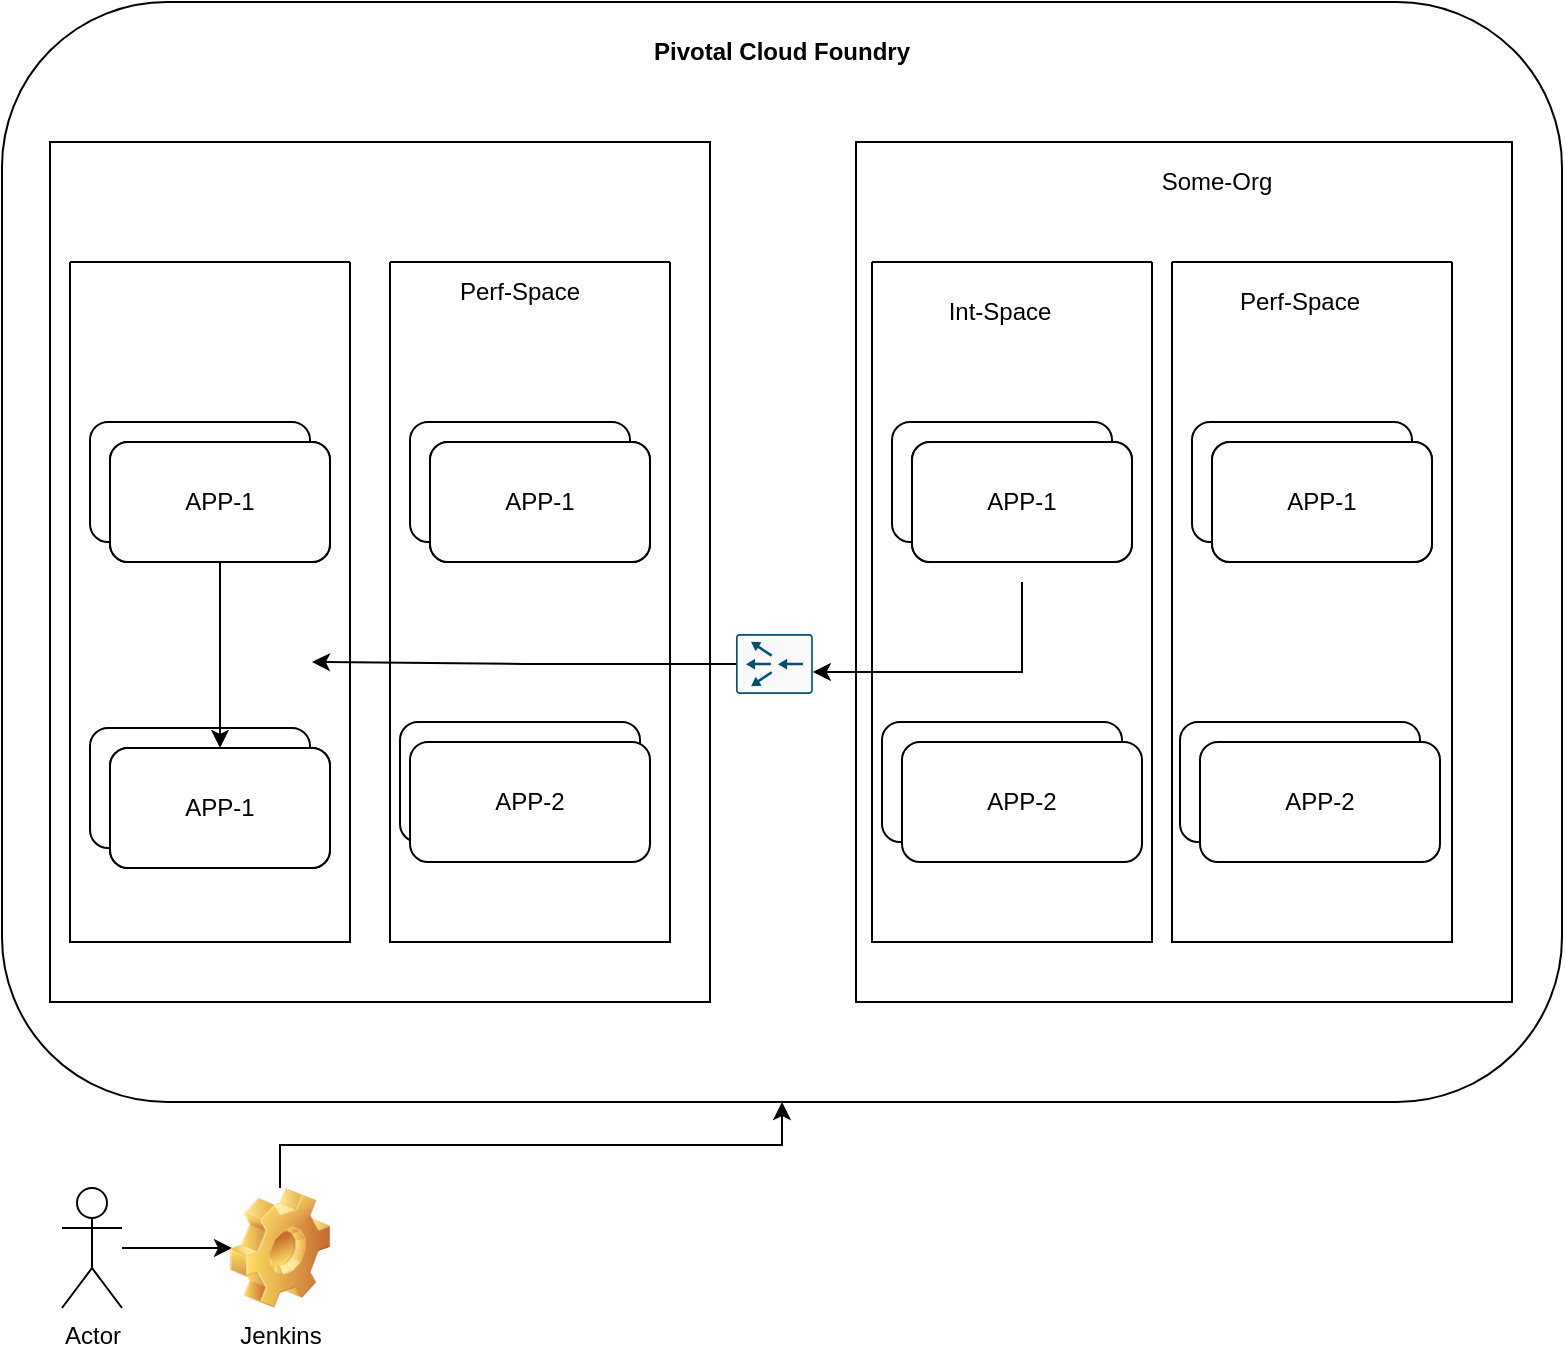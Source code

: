 <mxfile version="22.0.8" type="github">
  <diagram name="Page-1" id="c7558073-3199-34d8-9f00-42111426c3f3">
    <mxGraphModel dx="1508" dy="831" grid="1" gridSize="10" guides="1" tooltips="1" connect="1" arrows="1" fold="1" page="1" pageScale="1" pageWidth="826" pageHeight="1169" background="none" math="0" shadow="0">
      <root>
        <mxCell id="0" />
        <mxCell id="1" parent="0" />
        <mxCell id="iwQB78kQ03cVQPnhjvxc-98" value="" style="group" vertex="1" connectable="0" parent="1">
          <mxGeometry x="20" y="77" width="780" height="550" as="geometry" />
        </mxCell>
        <mxCell id="iwQB78kQ03cVQPnhjvxc-96" value="" style="rounded=1;whiteSpace=wrap;html=1;align=center;" vertex="1" parent="iwQB78kQ03cVQPnhjvxc-98">
          <mxGeometry width="780.0" height="550" as="geometry" />
        </mxCell>
        <mxCell id="iwQB78kQ03cVQPnhjvxc-97" value="&lt;b style=&quot;border-color: var(--border-color); background-color: initial;&quot;&gt;Pivotal Cloud Foundry&lt;/b&gt;" style="text;html=1;strokeColor=none;fillColor=none;align=center;verticalAlign=middle;whiteSpace=wrap;rounded=0;" vertex="1" parent="iwQB78kQ03cVQPnhjvxc-98">
          <mxGeometry x="303.971" y="10" width="172.059" height="30" as="geometry" />
        </mxCell>
        <mxCell id="iwQB78kQ03cVQPnhjvxc-107" value="" style="group" vertex="1" connectable="0" parent="iwQB78kQ03cVQPnhjvxc-98">
          <mxGeometry x="40" y="70" width="330" height="430" as="geometry" />
        </mxCell>
        <mxCell id="iwQB78kQ03cVQPnhjvxc-105" value="CAS-Org" style="text;html=1;strokeColor=none;fillColor=none;align=center;verticalAlign=middle;whiteSpace=wrap;rounded=0;" vertex="1" parent="iwQB78kQ03cVQPnhjvxc-107">
          <mxGeometry x="135" y="10" width="60" height="30" as="geometry" />
        </mxCell>
        <mxCell id="iwQB78kQ03cVQPnhjvxc-129" value="" style="group;movable=0;resizable=0;rotatable=0;deletable=0;editable=0;locked=1;connectable=0;" vertex="1" connectable="0" parent="iwQB78kQ03cVQPnhjvxc-107">
          <mxGeometry x="20" y="290" width="120" height="70" as="geometry" />
        </mxCell>
        <mxCell id="iwQB78kQ03cVQPnhjvxc-127" value="APP-1" style="rounded=1;whiteSpace=wrap;html=1;" vertex="1" parent="iwQB78kQ03cVQPnhjvxc-129">
          <mxGeometry width="110" height="60" as="geometry" />
        </mxCell>
        <mxCell id="iwQB78kQ03cVQPnhjvxc-128" value="APP-2" style="rounded=1;whiteSpace=wrap;html=1;" vertex="1" parent="iwQB78kQ03cVQPnhjvxc-129">
          <mxGeometry x="10" y="10" width="110" height="60" as="geometry" />
        </mxCell>
        <mxCell id="iwQB78kQ03cVQPnhjvxc-170" value="APP-1" style="rounded=1;whiteSpace=wrap;html=1;" vertex="1" parent="iwQB78kQ03cVQPnhjvxc-129">
          <mxGeometry x="10" y="10" width="110" height="60" as="geometry" />
        </mxCell>
        <mxCell id="iwQB78kQ03cVQPnhjvxc-113" value="Int-Space" style="text;html=1;strokeColor=none;fillColor=none;align=center;verticalAlign=middle;whiteSpace=wrap;rounded=0;" vertex="1" parent="iwQB78kQ03cVQPnhjvxc-107">
          <mxGeometry x="40" y="60" width="80" height="40" as="geometry" />
        </mxCell>
        <mxCell id="iwQB78kQ03cVQPnhjvxc-276" value="" style="group" vertex="1" connectable="0" parent="iwQB78kQ03cVQPnhjvxc-107">
          <mxGeometry x="-16" width="330" height="430" as="geometry" />
        </mxCell>
        <mxCell id="iwQB78kQ03cVQPnhjvxc-99" value="" style="rounded=0;whiteSpace=wrap;html=1;" vertex="1" parent="iwQB78kQ03cVQPnhjvxc-276">
          <mxGeometry width="330" height="430" as="geometry" />
        </mxCell>
        <mxCell id="iwQB78kQ03cVQPnhjvxc-131" value="" style="group;movable=1;resizable=1;rotatable=1;deletable=1;editable=1;locked=0;connectable=1;" vertex="1" connectable="0" parent="iwQB78kQ03cVQPnhjvxc-276">
          <mxGeometry x="10" y="60" width="140" height="340" as="geometry" />
        </mxCell>
        <mxCell id="iwQB78kQ03cVQPnhjvxc-112" value="" style="swimlane;startSize=0;container=0;" vertex="1" parent="iwQB78kQ03cVQPnhjvxc-131">
          <mxGeometry width="140" height="340" as="geometry">
            <mxRectangle x="10" y="60" width="50" height="40" as="alternateBounds" />
          </mxGeometry>
        </mxCell>
        <mxCell id="iwQB78kQ03cVQPnhjvxc-130" value="" style="group;movable=1;resizable=1;rotatable=1;deletable=1;editable=1;locked=0;connectable=1;" vertex="1" connectable="0" parent="iwQB78kQ03cVQPnhjvxc-131">
          <mxGeometry x="10" y="80" width="130" height="80" as="geometry" />
        </mxCell>
        <mxCell id="iwQB78kQ03cVQPnhjvxc-124" value="" style="group;movable=1;resizable=1;rotatable=1;deletable=1;editable=1;locked=0;connectable=1;" vertex="1" connectable="0" parent="iwQB78kQ03cVQPnhjvxc-130">
          <mxGeometry width="120" height="70" as="geometry" />
        </mxCell>
        <mxCell id="iwQB78kQ03cVQPnhjvxc-114" value="APP-1" style="rounded=1;whiteSpace=wrap;html=1;" vertex="1" parent="iwQB78kQ03cVQPnhjvxc-124">
          <mxGeometry width="110" height="60" as="geometry" />
        </mxCell>
        <mxCell id="iwQB78kQ03cVQPnhjvxc-122" value="APP-1" style="rounded=1;whiteSpace=wrap;html=1;" vertex="1" parent="iwQB78kQ03cVQPnhjvxc-124">
          <mxGeometry x="10" y="10" width="110" height="60" as="geometry" />
        </mxCell>
        <mxCell id="iwQB78kQ03cVQPnhjvxc-125" value="" style="group;movable=1;resizable=1;rotatable=1;deletable=1;editable=1;locked=0;connectable=1;" vertex="1" connectable="0" parent="iwQB78kQ03cVQPnhjvxc-130">
          <mxGeometry x="10" y="10" width="120" height="70" as="geometry" />
        </mxCell>
        <mxCell id="iwQB78kQ03cVQPnhjvxc-126" value="APP-1" style="rounded=1;whiteSpace=wrap;html=1;" vertex="1" parent="iwQB78kQ03cVQPnhjvxc-125">
          <mxGeometry width="110" height="60" as="geometry" />
        </mxCell>
        <mxCell id="iwQB78kQ03cVQPnhjvxc-132" value="" style="group;movable=1;resizable=1;rotatable=1;deletable=1;editable=1;locked=0;connectable=1;" vertex="1" connectable="0" parent="iwQB78kQ03cVQPnhjvxc-276">
          <mxGeometry x="170" y="60" width="140" height="340" as="geometry" />
        </mxCell>
        <mxCell id="iwQB78kQ03cVQPnhjvxc-133" value="" style="swimlane;startSize=0;container=0;" vertex="1" parent="iwQB78kQ03cVQPnhjvxc-132">
          <mxGeometry width="140" height="340" as="geometry">
            <mxRectangle x="10" y="60" width="50" height="40" as="alternateBounds" />
          </mxGeometry>
        </mxCell>
        <mxCell id="iwQB78kQ03cVQPnhjvxc-182" value="" style="rounded=1;whiteSpace=wrap;html=1;movable=1;resizable=1;rotatable=1;deletable=1;editable=1;locked=0;connectable=1;" vertex="1" parent="iwQB78kQ03cVQPnhjvxc-133">
          <mxGeometry x="5" y="230" width="120" height="60" as="geometry" />
        </mxCell>
        <mxCell id="iwQB78kQ03cVQPnhjvxc-134" value="" style="group;movable=0;resizable=0;rotatable=0;deletable=0;editable=0;locked=1;connectable=0;" vertex="1" connectable="0" parent="iwQB78kQ03cVQPnhjvxc-132">
          <mxGeometry x="10" y="80" width="130" height="80" as="geometry" />
        </mxCell>
        <mxCell id="iwQB78kQ03cVQPnhjvxc-135" value="" style="group;movable=1;resizable=1;rotatable=1;deletable=1;editable=1;locked=0;connectable=1;" vertex="1" connectable="0" parent="iwQB78kQ03cVQPnhjvxc-134">
          <mxGeometry width="120" height="70" as="geometry" />
        </mxCell>
        <mxCell id="iwQB78kQ03cVQPnhjvxc-136" value="APP-1" style="rounded=1;whiteSpace=wrap;html=1;" vertex="1" parent="iwQB78kQ03cVQPnhjvxc-135">
          <mxGeometry width="110" height="60" as="geometry" />
        </mxCell>
        <mxCell id="iwQB78kQ03cVQPnhjvxc-137" value="APP-1" style="rounded=1;whiteSpace=wrap;html=1;" vertex="1" parent="iwQB78kQ03cVQPnhjvxc-135">
          <mxGeometry x="10" y="10" width="110" height="60" as="geometry" />
        </mxCell>
        <mxCell id="iwQB78kQ03cVQPnhjvxc-138" value="" style="group;movable=1;resizable=1;rotatable=1;deletable=1;editable=1;locked=0;connectable=1;" vertex="1" connectable="0" parent="iwQB78kQ03cVQPnhjvxc-134">
          <mxGeometry x="10" y="10" width="120" height="70" as="geometry" />
        </mxCell>
        <mxCell id="iwQB78kQ03cVQPnhjvxc-139" value="APP-1" style="rounded=1;whiteSpace=wrap;html=1;" vertex="1" parent="iwQB78kQ03cVQPnhjvxc-138">
          <mxGeometry width="110" height="60" as="geometry" />
        </mxCell>
        <mxCell id="iwQB78kQ03cVQPnhjvxc-173" value="Perf-Space" style="text;html=1;strokeColor=none;fillColor=none;align=center;verticalAlign=middle;whiteSpace=wrap;rounded=0;" vertex="1" parent="iwQB78kQ03cVQPnhjvxc-276">
          <mxGeometry x="195" y="60" width="80" height="30" as="geometry" />
        </mxCell>
        <mxCell id="iwQB78kQ03cVQPnhjvxc-181" value="APP-2" style="rounded=1;whiteSpace=wrap;html=1;movable=1;resizable=1;rotatable=1;deletable=1;editable=1;locked=0;connectable=1;" vertex="1" parent="iwQB78kQ03cVQPnhjvxc-276">
          <mxGeometry x="180" y="300" width="120" height="60" as="geometry" />
        </mxCell>
        <mxCell id="iwQB78kQ03cVQPnhjvxc-108" value="" style="group" vertex="1" connectable="0" parent="iwQB78kQ03cVQPnhjvxc-98">
          <mxGeometry x="425" y="70" width="330" height="430" as="geometry" />
        </mxCell>
        <mxCell id="iwQB78kQ03cVQPnhjvxc-104" value="" style="rounded=0;whiteSpace=wrap;html=1;" vertex="1" parent="iwQB78kQ03cVQPnhjvxc-108">
          <mxGeometry x="2" width="328" height="430" as="geometry" />
        </mxCell>
        <mxCell id="iwQB78kQ03cVQPnhjvxc-106" value="Some-Org" style="text;html=1;strokeColor=none;fillColor=none;align=center;verticalAlign=middle;whiteSpace=wrap;rounded=0;" vertex="1" parent="iwQB78kQ03cVQPnhjvxc-108">
          <mxGeometry x="135" y="10" width="95" height="20" as="geometry" />
        </mxCell>
        <mxCell id="iwQB78kQ03cVQPnhjvxc-184" value="" style="swimlane;startSize=0;container=0;" vertex="1" parent="iwQB78kQ03cVQPnhjvxc-108">
          <mxGeometry x="10" y="60" width="140" height="340" as="geometry">
            <mxRectangle x="10" y="60" width="50" height="40" as="alternateBounds" />
          </mxGeometry>
        </mxCell>
        <mxCell id="iwQB78kQ03cVQPnhjvxc-266" value="Int-Space" style="text;html=1;strokeColor=none;fillColor=none;align=center;verticalAlign=middle;whiteSpace=wrap;rounded=0;" vertex="1" parent="iwQB78kQ03cVQPnhjvxc-184">
          <mxGeometry x="24" y="5" width="80" height="40" as="geometry" />
        </mxCell>
        <mxCell id="iwQB78kQ03cVQPnhjvxc-271" value="" style="edgeStyle=orthogonalEdgeStyle;rounded=0;orthogonalLoop=1;jettySize=auto;html=1;" edge="1" parent="iwQB78kQ03cVQPnhjvxc-108" source="iwQB78kQ03cVQPnhjvxc-274">
          <mxGeometry relative="1" as="geometry">
            <mxPoint x="-270" y="260" as="targetPoint" />
            <Array as="points" />
          </mxGeometry>
        </mxCell>
        <mxCell id="iwQB78kQ03cVQPnhjvxc-185" value="" style="group;movable=1;resizable=1;rotatable=1;deletable=1;editable=1;locked=0;connectable=1;" vertex="1" connectable="0" parent="iwQB78kQ03cVQPnhjvxc-108">
          <mxGeometry x="20" y="140" width="130" height="80" as="geometry" />
        </mxCell>
        <mxCell id="iwQB78kQ03cVQPnhjvxc-186" value="" style="group;movable=0;resizable=0;rotatable=0;deletable=0;editable=0;locked=1;connectable=0;" vertex="1" connectable="0" parent="iwQB78kQ03cVQPnhjvxc-185">
          <mxGeometry width="120" height="70" as="geometry" />
        </mxCell>
        <mxCell id="iwQB78kQ03cVQPnhjvxc-187" value="APP-1" style="rounded=1;whiteSpace=wrap;html=1;movable=0;resizable=0;rotatable=0;deletable=0;editable=0;locked=1;connectable=0;" vertex="1" parent="iwQB78kQ03cVQPnhjvxc-186">
          <mxGeometry width="110" height="60" as="geometry" />
        </mxCell>
        <mxCell id="iwQB78kQ03cVQPnhjvxc-188" value="APP-1" style="rounded=1;whiteSpace=wrap;html=1;" vertex="1" parent="iwQB78kQ03cVQPnhjvxc-186">
          <mxGeometry x="10" y="10" width="110" height="60" as="geometry" />
        </mxCell>
        <mxCell id="iwQB78kQ03cVQPnhjvxc-189" value="" style="group;movable=0;resizable=0;rotatable=0;deletable=0;editable=0;locked=1;connectable=0;" vertex="1" connectable="0" parent="iwQB78kQ03cVQPnhjvxc-185">
          <mxGeometry x="10" y="10" width="120" height="70" as="geometry" />
        </mxCell>
        <mxCell id="iwQB78kQ03cVQPnhjvxc-190" value="APP-1" style="rounded=1;whiteSpace=wrap;html=1;" vertex="1" parent="iwQB78kQ03cVQPnhjvxc-189">
          <mxGeometry width="110" height="60" as="geometry" />
        </mxCell>
        <mxCell id="iwQB78kQ03cVQPnhjvxc-196" value="" style="group;movable=1;resizable=1;rotatable=1;deletable=1;editable=1;locked=0;connectable=1;" vertex="1" connectable="0" parent="iwQB78kQ03cVQPnhjvxc-108">
          <mxGeometry x="160" y="60" width="140" height="340" as="geometry" />
        </mxCell>
        <mxCell id="iwQB78kQ03cVQPnhjvxc-197" value="" style="swimlane;startSize=0;container=0;" vertex="1" parent="iwQB78kQ03cVQPnhjvxc-196">
          <mxGeometry width="140" height="340" as="geometry">
            <mxRectangle x="10" y="60" width="50" height="40" as="alternateBounds" />
          </mxGeometry>
        </mxCell>
        <mxCell id="iwQB78kQ03cVQPnhjvxc-255" value="" style="group" vertex="1" connectable="0" parent="iwQB78kQ03cVQPnhjvxc-197">
          <mxGeometry x="4" y="230" width="130" height="70" as="geometry" />
        </mxCell>
        <mxCell id="iwQB78kQ03cVQPnhjvxc-259" value="" style="group;movable=1;resizable=1;rotatable=1;deletable=1;editable=1;locked=0;connectable=1;" vertex="1" connectable="0" parent="iwQB78kQ03cVQPnhjvxc-255">
          <mxGeometry width="130" height="70" as="geometry" />
        </mxCell>
        <mxCell id="iwQB78kQ03cVQPnhjvxc-198" value="" style="rounded=1;whiteSpace=wrap;html=1;movable=1;resizable=1;rotatable=1;deletable=1;editable=1;locked=0;connectable=1;" vertex="1" parent="iwQB78kQ03cVQPnhjvxc-259">
          <mxGeometry width="120" height="60" as="geometry" />
        </mxCell>
        <mxCell id="iwQB78kQ03cVQPnhjvxc-254" value="APP-2" style="rounded=1;whiteSpace=wrap;html=1;movable=1;resizable=1;rotatable=1;deletable=1;editable=1;locked=0;connectable=1;" vertex="1" parent="iwQB78kQ03cVQPnhjvxc-259">
          <mxGeometry x="10" y="10" width="120" height="60" as="geometry" />
        </mxCell>
        <mxCell id="iwQB78kQ03cVQPnhjvxc-265" value="Perf-Space" style="text;html=1;strokeColor=none;fillColor=none;align=center;verticalAlign=middle;whiteSpace=wrap;rounded=0;" vertex="1" parent="iwQB78kQ03cVQPnhjvxc-197">
          <mxGeometry x="24" y="5" width="80" height="30" as="geometry" />
        </mxCell>
        <mxCell id="iwQB78kQ03cVQPnhjvxc-199" value="" style="group;movable=0;resizable=0;rotatable=0;deletable=0;editable=0;locked=1;connectable=0;" vertex="1" connectable="0" parent="iwQB78kQ03cVQPnhjvxc-196">
          <mxGeometry x="10" y="80" width="130" height="80" as="geometry" />
        </mxCell>
        <mxCell id="iwQB78kQ03cVQPnhjvxc-200" value="" style="group;movable=1;resizable=1;rotatable=1;deletable=1;editable=1;locked=0;connectable=1;" vertex="1" connectable="0" parent="iwQB78kQ03cVQPnhjvxc-199">
          <mxGeometry width="120" height="70" as="geometry" />
        </mxCell>
        <mxCell id="iwQB78kQ03cVQPnhjvxc-201" value="APP-1" style="rounded=1;whiteSpace=wrap;html=1;" vertex="1" parent="iwQB78kQ03cVQPnhjvxc-200">
          <mxGeometry width="110" height="60" as="geometry" />
        </mxCell>
        <mxCell id="iwQB78kQ03cVQPnhjvxc-202" value="APP-1" style="rounded=1;whiteSpace=wrap;html=1;" vertex="1" parent="iwQB78kQ03cVQPnhjvxc-200">
          <mxGeometry x="10" y="10" width="110" height="60" as="geometry" />
        </mxCell>
        <mxCell id="iwQB78kQ03cVQPnhjvxc-203" value="" style="group;movable=1;resizable=1;rotatable=1;deletable=1;editable=1;locked=0;connectable=1;" vertex="1" connectable="0" parent="iwQB78kQ03cVQPnhjvxc-199">
          <mxGeometry x="10" y="10" width="120" height="70" as="geometry" />
        </mxCell>
        <mxCell id="iwQB78kQ03cVQPnhjvxc-204" value="APP-1" style="rounded=1;whiteSpace=wrap;html=1;" vertex="1" parent="iwQB78kQ03cVQPnhjvxc-203">
          <mxGeometry width="110" height="60" as="geometry" />
        </mxCell>
        <mxCell id="iwQB78kQ03cVQPnhjvxc-263" value="" style="rounded=1;whiteSpace=wrap;html=1;movable=1;resizable=1;rotatable=1;deletable=1;editable=1;locked=0;connectable=1;" vertex="1" parent="iwQB78kQ03cVQPnhjvxc-108">
          <mxGeometry x="15" y="290" width="120" height="60" as="geometry" />
        </mxCell>
        <mxCell id="iwQB78kQ03cVQPnhjvxc-264" value="APP-2" style="rounded=1;whiteSpace=wrap;html=1;movable=1;resizable=1;rotatable=1;deletable=1;editable=1;locked=0;connectable=1;" vertex="1" parent="iwQB78kQ03cVQPnhjvxc-108">
          <mxGeometry x="25" y="300" width="120" height="60" as="geometry" />
        </mxCell>
        <mxCell id="iwQB78kQ03cVQPnhjvxc-274" value="" style="sketch=0;points=[[0.015,0.015,0],[0.985,0.015,0],[0.985,0.985,0],[0.015,0.985,0],[0.25,0,0],[0.5,0,0],[0.75,0,0],[1,0.25,0],[1,0.5,0],[1,0.75,0],[0.75,1,0],[0.5,1,0],[0.25,1,0],[0,0.75,0],[0,0.5,0],[0,0.25,0]];verticalLabelPosition=bottom;html=1;verticalAlign=top;aspect=fixed;align=center;pointerEvents=1;shape=mxgraph.cisco19.rect;prIcon=content_router;fillColor=#FAFAFA;strokeColor=#005073;direction=west;" vertex="1" parent="iwQB78kQ03cVQPnhjvxc-108">
          <mxGeometry x="-58" y="246" width="38.4" height="30" as="geometry" />
        </mxCell>
        <mxCell id="iwQB78kQ03cVQPnhjvxc-277" value="" style="edgeStyle=orthogonalEdgeStyle;rounded=0;orthogonalLoop=1;jettySize=auto;html=1;" edge="1" parent="iwQB78kQ03cVQPnhjvxc-108" source="iwQB78kQ03cVQPnhjvxc-185" target="iwQB78kQ03cVQPnhjvxc-274">
          <mxGeometry relative="1" as="geometry">
            <mxPoint x="530" y="370" as="sourcePoint" />
            <mxPoint x="175" y="410" as="targetPoint" />
            <Array as="points">
              <mxPoint x="85" y="265" />
            </Array>
          </mxGeometry>
        </mxCell>
        <mxCell id="iwQB78kQ03cVQPnhjvxc-177" value="" style="group;movable=1;resizable=1;rotatable=1;deletable=1;editable=1;locked=0;connectable=1;" vertex="1" connectable="0" parent="1">
          <mxGeometry x="64" y="440" width="120" height="70" as="geometry" />
        </mxCell>
        <mxCell id="iwQB78kQ03cVQPnhjvxc-178" value="APP-1" style="rounded=1;whiteSpace=wrap;html=1;" vertex="1" parent="iwQB78kQ03cVQPnhjvxc-177">
          <mxGeometry width="110" height="60" as="geometry" />
        </mxCell>
        <mxCell id="iwQB78kQ03cVQPnhjvxc-179" value="APP-2" style="rounded=1;whiteSpace=wrap;html=1;" vertex="1" parent="iwQB78kQ03cVQPnhjvxc-177">
          <mxGeometry x="10" y="10" width="110" height="60" as="geometry" />
        </mxCell>
        <mxCell id="iwQB78kQ03cVQPnhjvxc-180" value="APP-1" style="rounded=1;whiteSpace=wrap;html=1;" vertex="1" parent="iwQB78kQ03cVQPnhjvxc-177">
          <mxGeometry x="10" y="10" width="110" height="60" as="geometry" />
        </mxCell>
        <mxCell id="iwQB78kQ03cVQPnhjvxc-267" value="" style="edgeStyle=orthogonalEdgeStyle;rounded=0;orthogonalLoop=1;jettySize=auto;html=1;exitX=0.5;exitY=1;exitDx=0;exitDy=0;" edge="1" parent="1" source="iwQB78kQ03cVQPnhjvxc-126" target="iwQB78kQ03cVQPnhjvxc-180">
          <mxGeometry relative="1" as="geometry" />
        </mxCell>
        <mxCell id="iwQB78kQ03cVQPnhjvxc-281" value="" style="edgeStyle=orthogonalEdgeStyle;rounded=0;orthogonalLoop=1;jettySize=auto;html=1;" edge="1" parent="1" source="iwQB78kQ03cVQPnhjvxc-278">
          <mxGeometry relative="1" as="geometry">
            <mxPoint x="135" y="700" as="targetPoint" />
          </mxGeometry>
        </mxCell>
        <mxCell id="iwQB78kQ03cVQPnhjvxc-278" value="Actor" style="shape=umlActor;verticalLabelPosition=bottom;verticalAlign=top;html=1;outlineConnect=0;" vertex="1" parent="1">
          <mxGeometry x="50" y="670" width="30" height="60" as="geometry" />
        </mxCell>
        <mxCell id="iwQB78kQ03cVQPnhjvxc-282" value="" style="edgeStyle=orthogonalEdgeStyle;rounded=0;orthogonalLoop=1;jettySize=auto;html=1;" edge="1" parent="1" source="iwQB78kQ03cVQPnhjvxc-279" target="iwQB78kQ03cVQPnhjvxc-96">
          <mxGeometry relative="1" as="geometry" />
        </mxCell>
        <mxCell id="iwQB78kQ03cVQPnhjvxc-279" value="Jenkins" style="shape=image;html=1;verticalLabelPosition=bottom;verticalAlign=top;imageAspect=0;image=img/clipart/Gear_128x128.png" vertex="1" parent="1">
          <mxGeometry x="134" y="670" width="50" height="60" as="geometry" />
        </mxCell>
      </root>
    </mxGraphModel>
  </diagram>
</mxfile>
